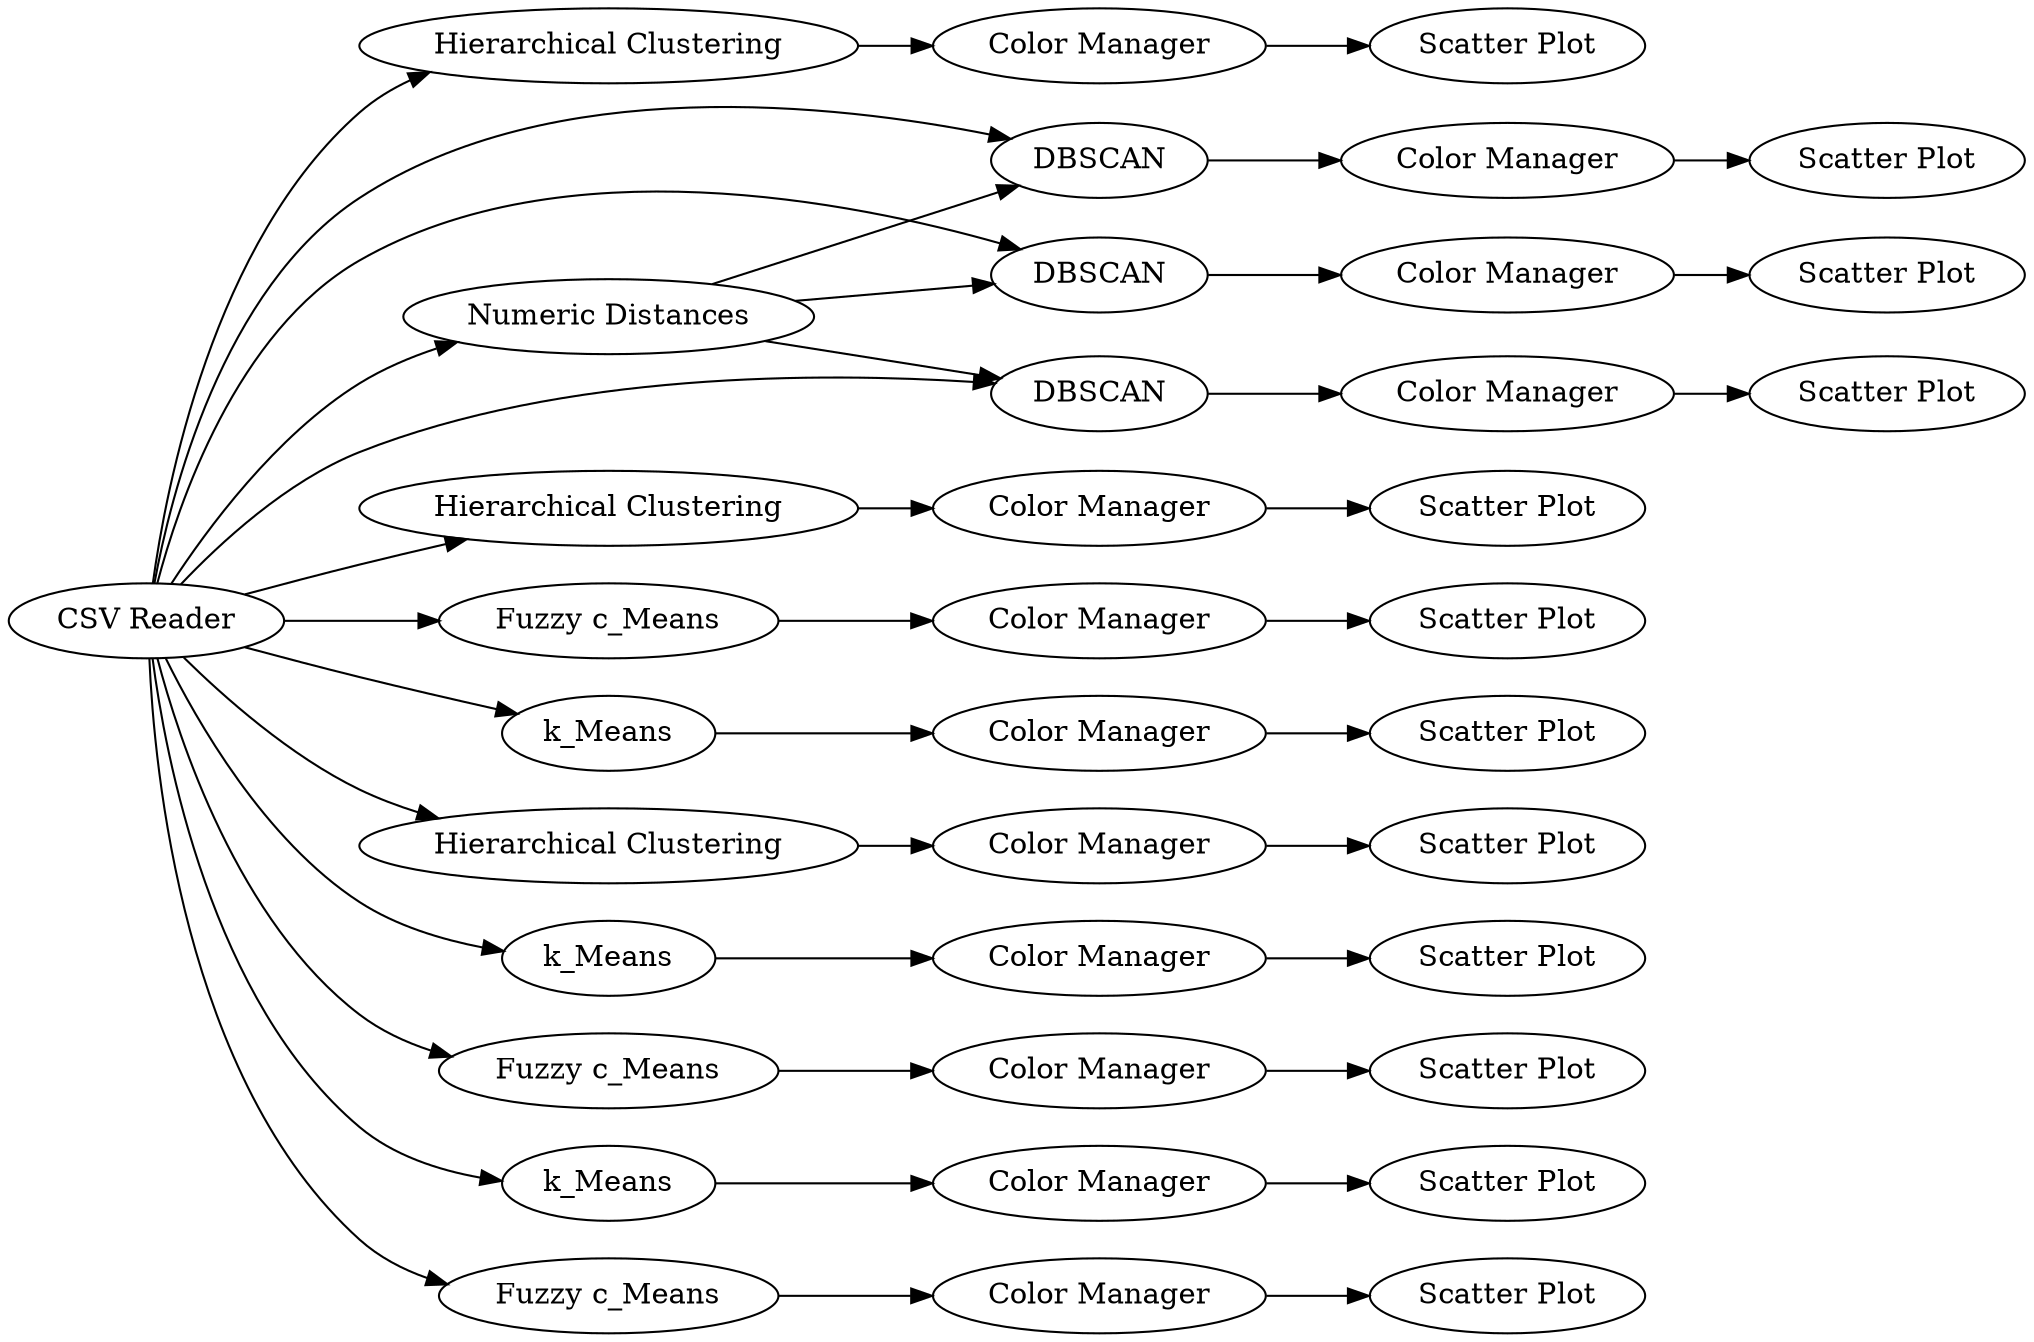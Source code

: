 digraph {
	"3523843243313360733_19" [label="Color Manager"]
	"3523843243313360733_5" [label="Scatter Plot"]
	"3523843243313360733_33" [label=DBSCAN]
	"3523843243313360733_8" [label="Scatter Plot"]
	"3523843243313360733_16" [label="Scatter Plot"]
	"3523843243313360733_18" [label="Scatter Plot"]
	"3523843243313360733_21" [label="Scatter Plot"]
	"3523843243313360733_36" [label="Scatter Plot"]
	"3523843243313360733_38" [label="Scatter Plot"]
	"3523843243313360733_30" [label=DBSCAN]
	"3523843243313360733_29" [label="Color Manager"]
	"3523843243313360733_1" [label="CSV Reader"]
	"3523843243313360733_31" [label="Numeric Distances"]
	"3523843243313360733_27" [label="Hierarchical Clustering"]
	"3523843243313360733_22" [label="Color Manager"]
	"3523843243313360733_11" [label="Scatter Plot"]
	"3523843243313360733_37" [label="Fuzzy c_Means"]
	"3523843243313360733_26" [label="Color Manager"]
	"3523843243313360733_9" [label="Color Manager"]
	"3523843243313360733_7" [label=k_Means]
	"3523843243313360733_24" [label="Hierarchical Clustering"]
	"3523843243313360733_2" [label=k_Means]
	"3523843243313360733_40" [label="Fuzzy c_Means"]
	"3523843243313360733_10" [label=k_Means]
	"3523843243313360733_35" [label="Color Manager"]
	"3523843243313360733_25" [label="Scatter Plot"]
	"3523843243313360733_39" [label="Color Manager"]
	"3523843243313360733_12" [label="Color Manager"]
	"3523843243313360733_14" [label="Fuzzy c_Means"]
	"3523843243313360733_42" [label="Color Manager"]
	"3523843243313360733_13" [label=DBSCAN]
	"3523843243313360733_28" [label="Scatter Plot"]
	"3523843243313360733_23" [label="Color Manager"]
	"3523843243313360733_17" [label="Color Manager"]
	"3523843243313360733_15" [label="Hierarchical Clustering"]
	"3523843243313360733_32" [label="Scatter Plot"]
	"3523843243313360733_41" [label="Scatter Plot"]
	"3523843243313360733_6" [label="Color Manager"]
	"3523843243313360733_1" -> "3523843243313360733_14"
	"3523843243313360733_13" -> "3523843243313360733_22"
	"3523843243313360733_6" -> "3523843243313360733_5"
	"3523843243313360733_9" -> "3523843243313360733_8"
	"3523843243313360733_1" -> "3523843243313360733_27"
	"3523843243313360733_1" -> "3523843243313360733_37"
	"3523843243313360733_2" -> "3523843243313360733_6"
	"3523843243313360733_31" -> "3523843243313360733_30"
	"3523843243313360733_1" -> "3523843243313360733_31"
	"3523843243313360733_1" -> "3523843243313360733_40"
	"3523843243313360733_31" -> "3523843243313360733_33"
	"3523843243313360733_1" -> "3523843243313360733_7"
	"3523843243313360733_1" -> "3523843243313360733_30"
	"3523843243313360733_19" -> "3523843243313360733_18"
	"3523843243313360733_27" -> "3523843243313360733_26"
	"3523843243313360733_1" -> "3523843243313360733_33"
	"3523843243313360733_26" -> "3523843243313360733_28"
	"3523843243313360733_33" -> "3523843243313360733_35"
	"3523843243313360733_22" -> "3523843243313360733_21"
	"3523843243313360733_40" -> "3523843243313360733_42"
	"3523843243313360733_12" -> "3523843243313360733_11"
	"3523843243313360733_10" -> "3523843243313360733_12"
	"3523843243313360733_7" -> "3523843243313360733_9"
	"3523843243313360733_17" -> "3523843243313360733_16"
	"3523843243313360733_1" -> "3523843243313360733_24"
	"3523843243313360733_42" -> "3523843243313360733_41"
	"3523843243313360733_23" -> "3523843243313360733_25"
	"3523843243313360733_24" -> "3523843243313360733_23"
	"3523843243313360733_29" -> "3523843243313360733_32"
	"3523843243313360733_14" -> "3523843243313360733_17"
	"3523843243313360733_1" -> "3523843243313360733_2"
	"3523843243313360733_37" -> "3523843243313360733_39"
	"3523843243313360733_35" -> "3523843243313360733_36"
	"3523843243313360733_1" -> "3523843243313360733_15"
	"3523843243313360733_1" -> "3523843243313360733_10"
	"3523843243313360733_31" -> "3523843243313360733_13"
	"3523843243313360733_15" -> "3523843243313360733_19"
	"3523843243313360733_30" -> "3523843243313360733_29"
	"3523843243313360733_39" -> "3523843243313360733_38"
	"3523843243313360733_1" -> "3523843243313360733_13"
	rankdir=LR
}
